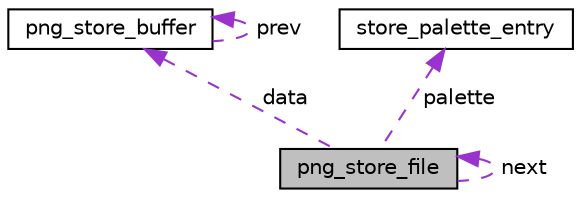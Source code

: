 digraph "png_store_file"
{
  edge [fontname="Helvetica",fontsize="10",labelfontname="Helvetica",labelfontsize="10"];
  node [fontname="Helvetica",fontsize="10",shape=record];
  Node1 [label="png_store_file",height=0.2,width=0.4,color="black", fillcolor="grey75", style="filled", fontcolor="black"];
  Node1 -> Node1 [dir="back",color="darkorchid3",fontsize="10",style="dashed",label=" next" ,fontname="Helvetica"];
  Node2 -> Node1 [dir="back",color="darkorchid3",fontsize="10",style="dashed",label=" data" ,fontname="Helvetica"];
  Node2 [label="png_store_buffer",height=0.2,width=0.4,color="black", fillcolor="white", style="filled",URL="$structpng__store__buffer.html"];
  Node2 -> Node2 [dir="back",color="darkorchid3",fontsize="10",style="dashed",label=" prev" ,fontname="Helvetica"];
  Node3 -> Node1 [dir="back",color="darkorchid3",fontsize="10",style="dashed",label=" palette" ,fontname="Helvetica"];
  Node3 [label="store_palette_entry",height=0.2,width=0.4,color="black", fillcolor="white", style="filled",URL="$structstore__palette__entry.html"];
}
